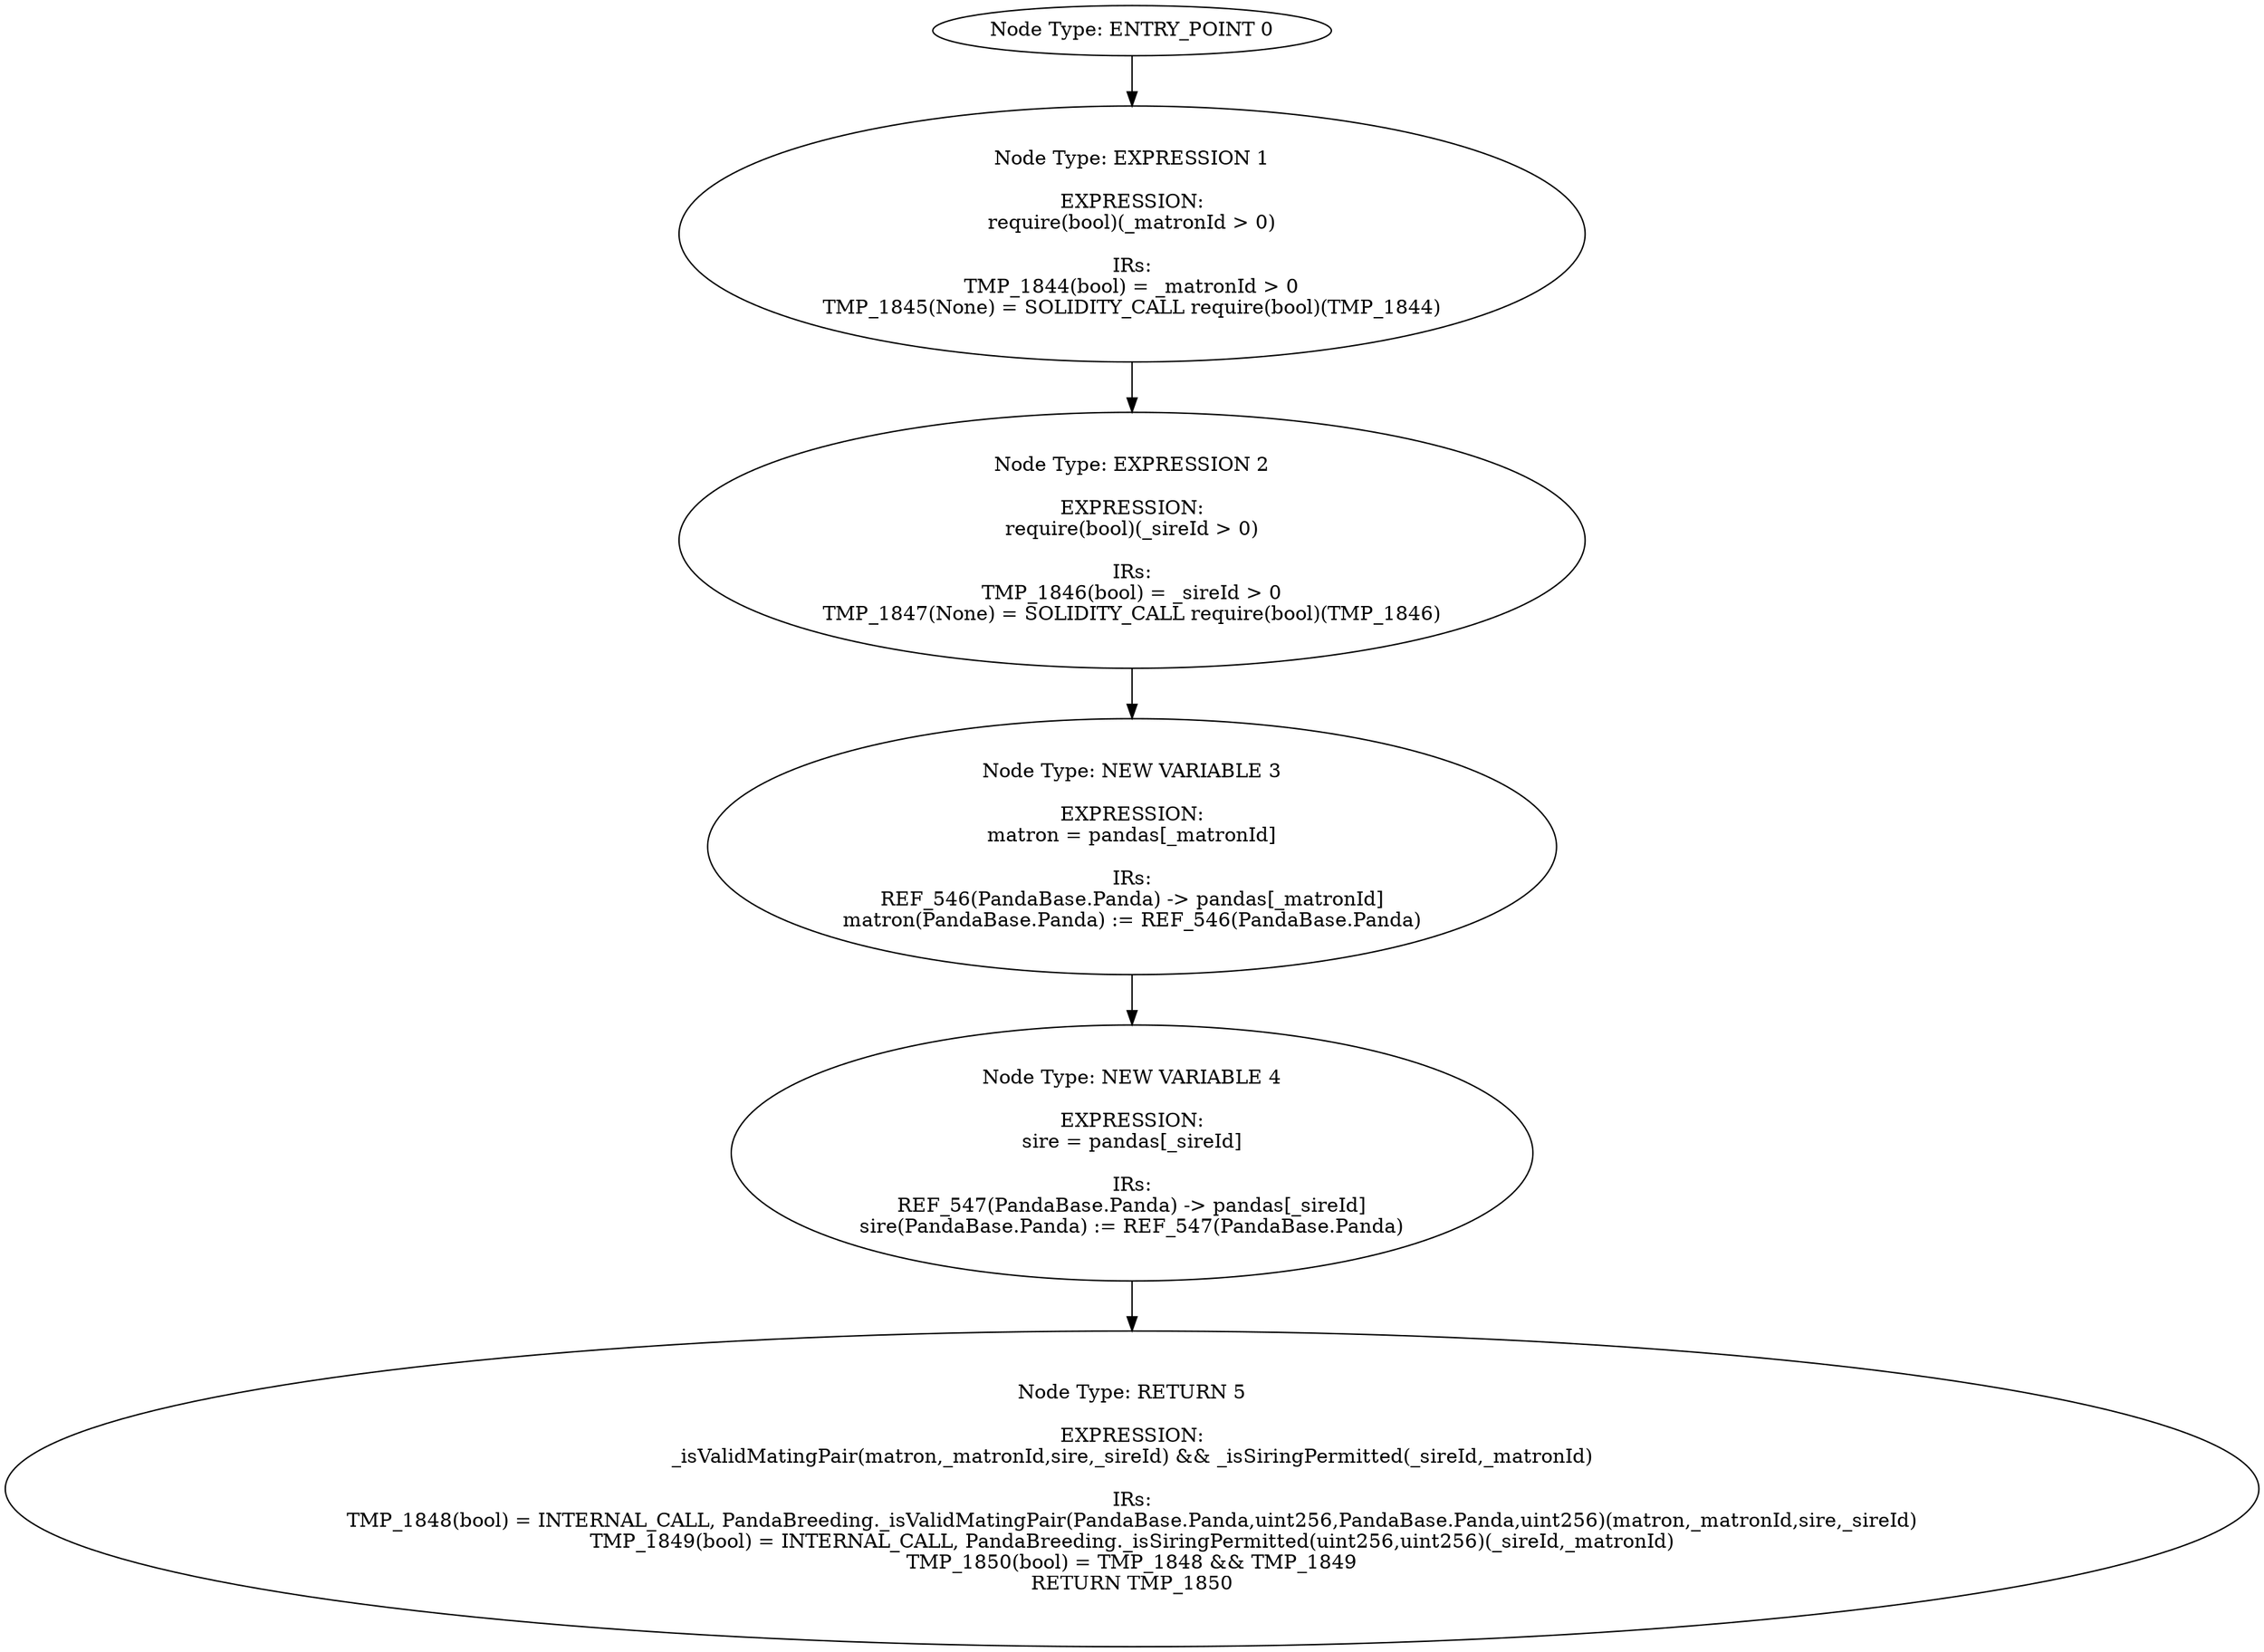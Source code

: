 digraph{
0[label="Node Type: ENTRY_POINT 0
"];
0->1;
1[label="Node Type: EXPRESSION 1

EXPRESSION:
require(bool)(_matronId > 0)

IRs:
TMP_1844(bool) = _matronId > 0
TMP_1845(None) = SOLIDITY_CALL require(bool)(TMP_1844)"];
1->2;
2[label="Node Type: EXPRESSION 2

EXPRESSION:
require(bool)(_sireId > 0)

IRs:
TMP_1846(bool) = _sireId > 0
TMP_1847(None) = SOLIDITY_CALL require(bool)(TMP_1846)"];
2->3;
3[label="Node Type: NEW VARIABLE 3

EXPRESSION:
matron = pandas[_matronId]

IRs:
REF_546(PandaBase.Panda) -> pandas[_matronId]
matron(PandaBase.Panda) := REF_546(PandaBase.Panda)"];
3->4;
4[label="Node Type: NEW VARIABLE 4

EXPRESSION:
sire = pandas[_sireId]

IRs:
REF_547(PandaBase.Panda) -> pandas[_sireId]
sire(PandaBase.Panda) := REF_547(PandaBase.Panda)"];
4->5;
5[label="Node Type: RETURN 5

EXPRESSION:
_isValidMatingPair(matron,_matronId,sire,_sireId) && _isSiringPermitted(_sireId,_matronId)

IRs:
TMP_1848(bool) = INTERNAL_CALL, PandaBreeding._isValidMatingPair(PandaBase.Panda,uint256,PandaBase.Panda,uint256)(matron,_matronId,sire,_sireId)
TMP_1849(bool) = INTERNAL_CALL, PandaBreeding._isSiringPermitted(uint256,uint256)(_sireId,_matronId)
TMP_1850(bool) = TMP_1848 && TMP_1849
RETURN TMP_1850"];
}
